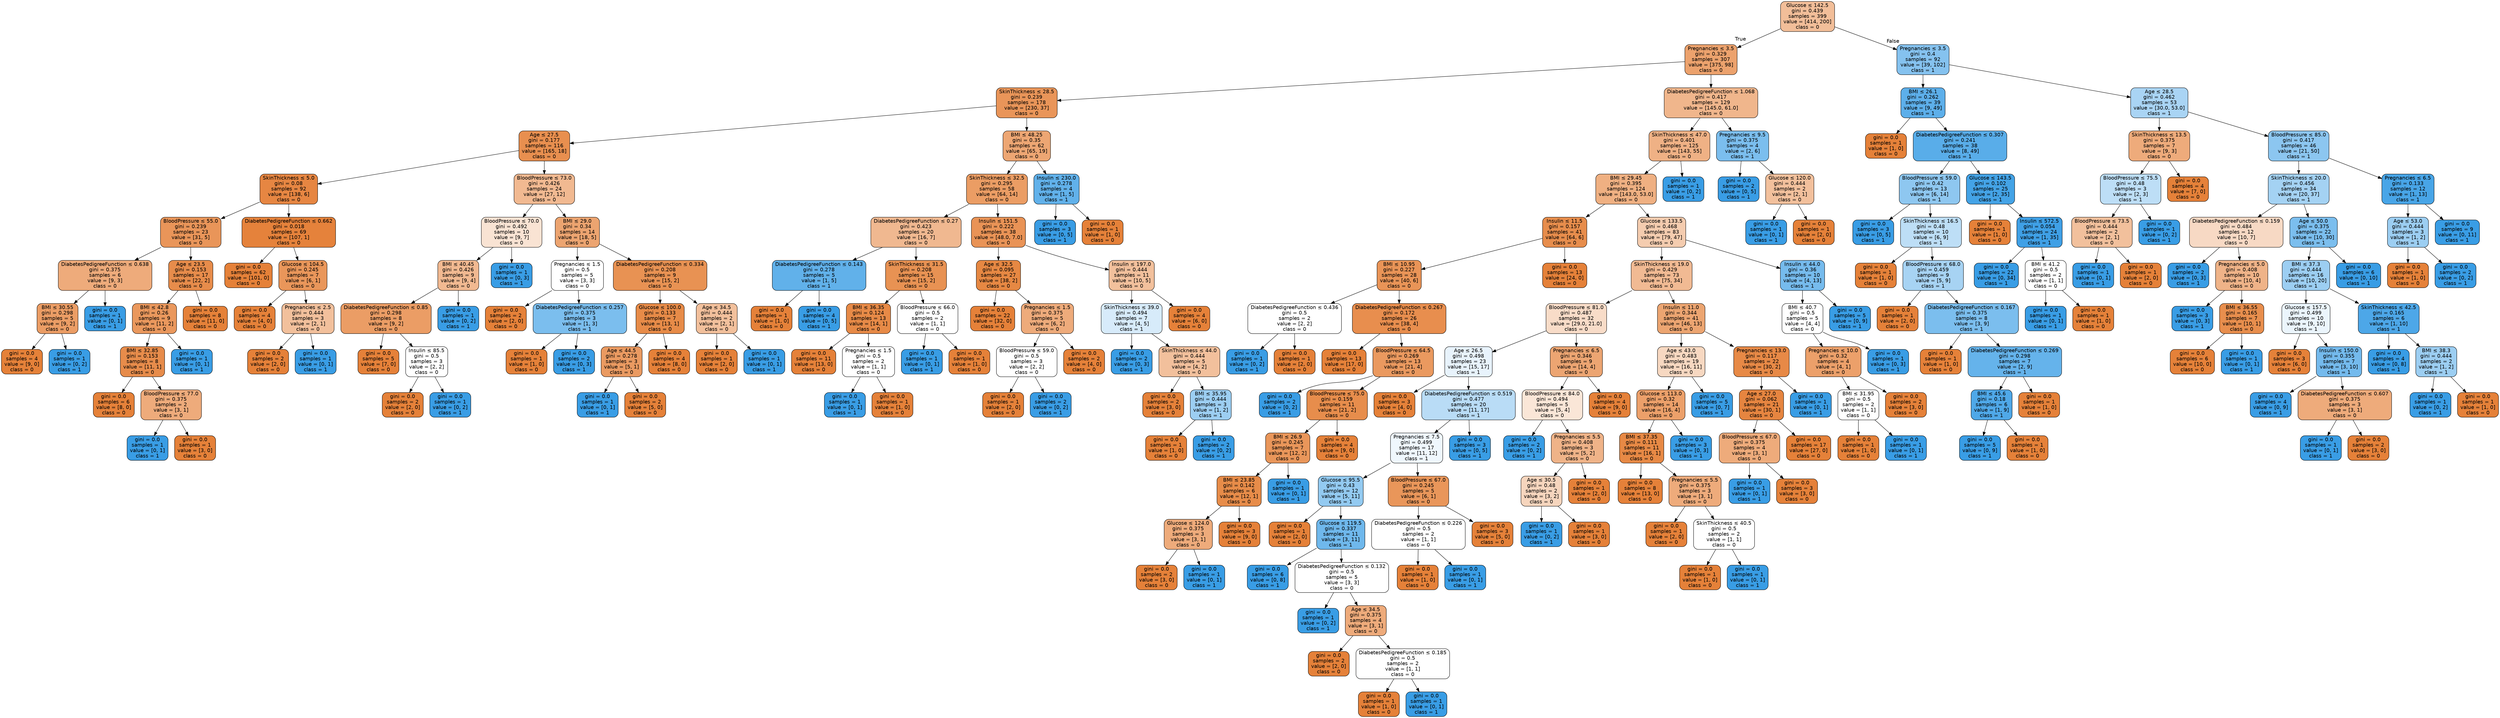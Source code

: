 digraph Tree {
node [shape=box, style="filled, rounded", color="black", fontname="helvetica"] ;
edge [fontname="helvetica"] ;
0 [label=<Glucose &le; 142.5<br/>gini = 0.439<br/>samples = 399<br/>value = [414, 200]<br/>class = 0>, fillcolor="#f2be99"] ;
1 [label=<Pregnancies &le; 3.5<br/>gini = 0.329<br/>samples = 307<br/>value = [375, 98]<br/>class = 0>, fillcolor="#eca26d"] ;
0 -> 1 [labeldistance=2.5, labelangle=45, headlabel="True"] ;
2 [label=<SkinThickness &le; 28.5<br/>gini = 0.239<br/>samples = 178<br/>value = [230, 37]<br/>class = 0>, fillcolor="#e99559"] ;
1 -> 2 ;
3 [label=<Age &le; 27.5<br/>gini = 0.177<br/>samples = 116<br/>value = [165, 18]<br/>class = 0>, fillcolor="#e88f4f"] ;
2 -> 3 ;
4 [label=<SkinThickness &le; 5.0<br/>gini = 0.08<br/>samples = 92<br/>value = [138, 6]<br/>class = 0>, fillcolor="#e68642"] ;
3 -> 4 ;
5 [label=<BloodPressure &le; 55.0<br/>gini = 0.239<br/>samples = 23<br/>value = [31, 5]<br/>class = 0>, fillcolor="#e99559"] ;
4 -> 5 ;
6 [label=<DiabetesPedigreeFunction &le; 0.638<br/>gini = 0.375<br/>samples = 6<br/>value = [9, 3]<br/>class = 0>, fillcolor="#eeab7b"] ;
5 -> 6 ;
7 [label=<BMI &le; 30.55<br/>gini = 0.298<br/>samples = 5<br/>value = [9, 2]<br/>class = 0>, fillcolor="#eb9d65"] ;
6 -> 7 ;
8 [label=<gini = 0.0<br/>samples = 4<br/>value = [9, 0]<br/>class = 0>, fillcolor="#e58139"] ;
7 -> 8 ;
9 [label=<gini = 0.0<br/>samples = 1<br/>value = [0, 2]<br/>class = 1>, fillcolor="#399de5"] ;
7 -> 9 ;
10 [label=<gini = 0.0<br/>samples = 1<br/>value = [0, 1]<br/>class = 1>, fillcolor="#399de5"] ;
6 -> 10 ;
11 [label=<Age &le; 23.5<br/>gini = 0.153<br/>samples = 17<br/>value = [22, 2]<br/>class = 0>, fillcolor="#e78c4b"] ;
5 -> 11 ;
12 [label=<BMI &le; 42.8<br/>gini = 0.26<br/>samples = 9<br/>value = [11, 2]<br/>class = 0>, fillcolor="#ea985d"] ;
11 -> 12 ;
13 [label=<BMI &le; 32.85<br/>gini = 0.153<br/>samples = 8<br/>value = [11, 1]<br/>class = 0>, fillcolor="#e78c4b"] ;
12 -> 13 ;
14 [label=<gini = 0.0<br/>samples = 6<br/>value = [8, 0]<br/>class = 0>, fillcolor="#e58139"] ;
13 -> 14 ;
15 [label=<BloodPressure &le; 77.0<br/>gini = 0.375<br/>samples = 2<br/>value = [3, 1]<br/>class = 0>, fillcolor="#eeab7b"] ;
13 -> 15 ;
16 [label=<gini = 0.0<br/>samples = 1<br/>value = [0, 1]<br/>class = 1>, fillcolor="#399de5"] ;
15 -> 16 ;
17 [label=<gini = 0.0<br/>samples = 1<br/>value = [3, 0]<br/>class = 0>, fillcolor="#e58139"] ;
15 -> 17 ;
18 [label=<gini = 0.0<br/>samples = 1<br/>value = [0, 1]<br/>class = 1>, fillcolor="#399de5"] ;
12 -> 18 ;
19 [label=<gini = 0.0<br/>samples = 8<br/>value = [11, 0]<br/>class = 0>, fillcolor="#e58139"] ;
11 -> 19 ;
20 [label=<DiabetesPedigreeFunction &le; 0.662<br/>gini = 0.018<br/>samples = 69<br/>value = [107, 1]<br/>class = 0>, fillcolor="#e5823b"] ;
4 -> 20 ;
21 [label=<gini = 0.0<br/>samples = 62<br/>value = [101, 0]<br/>class = 0>, fillcolor="#e58139"] ;
20 -> 21 ;
22 [label=<Glucose &le; 104.5<br/>gini = 0.245<br/>samples = 7<br/>value = [6, 1]<br/>class = 0>, fillcolor="#e9965a"] ;
20 -> 22 ;
23 [label=<gini = 0.0<br/>samples = 4<br/>value = [4, 0]<br/>class = 0>, fillcolor="#e58139"] ;
22 -> 23 ;
24 [label=<Pregnancies &le; 2.5<br/>gini = 0.444<br/>samples = 3<br/>value = [2, 1]<br/>class = 0>, fillcolor="#f2c09c"] ;
22 -> 24 ;
25 [label=<gini = 0.0<br/>samples = 2<br/>value = [2, 0]<br/>class = 0>, fillcolor="#e58139"] ;
24 -> 25 ;
26 [label=<gini = 0.0<br/>samples = 1<br/>value = [0, 1]<br/>class = 1>, fillcolor="#399de5"] ;
24 -> 26 ;
27 [label=<BloodPressure &le; 73.0<br/>gini = 0.426<br/>samples = 24<br/>value = [27, 12]<br/>class = 0>, fillcolor="#f1b991"] ;
3 -> 27 ;
28 [label=<BloodPressure &le; 70.0<br/>gini = 0.492<br/>samples = 10<br/>value = [9, 7]<br/>class = 0>, fillcolor="#f9e3d3"] ;
27 -> 28 ;
29 [label=<BMI &le; 40.45<br/>gini = 0.426<br/>samples = 9<br/>value = [9, 4]<br/>class = 0>, fillcolor="#f1b991"] ;
28 -> 29 ;
30 [label=<DiabetesPedigreeFunction &le; 0.85<br/>gini = 0.298<br/>samples = 8<br/>value = [9, 2]<br/>class = 0>, fillcolor="#eb9d65"] ;
29 -> 30 ;
31 [label=<gini = 0.0<br/>samples = 5<br/>value = [7, 0]<br/>class = 0>, fillcolor="#e58139"] ;
30 -> 31 ;
32 [label=<Insulin &le; 85.5<br/>gini = 0.5<br/>samples = 3<br/>value = [2, 2]<br/>class = 0>, fillcolor="#ffffff"] ;
30 -> 32 ;
33 [label=<gini = 0.0<br/>samples = 2<br/>value = [2, 0]<br/>class = 0>, fillcolor="#e58139"] ;
32 -> 33 ;
34 [label=<gini = 0.0<br/>samples = 1<br/>value = [0, 2]<br/>class = 1>, fillcolor="#399de5"] ;
32 -> 34 ;
35 [label=<gini = 0.0<br/>samples = 1<br/>value = [0, 2]<br/>class = 1>, fillcolor="#399de5"] ;
29 -> 35 ;
36 [label=<gini = 0.0<br/>samples = 1<br/>value = [0, 3]<br/>class = 1>, fillcolor="#399de5"] ;
28 -> 36 ;
37 [label=<BMI &le; 29.0<br/>gini = 0.34<br/>samples = 14<br/>value = [18, 5]<br/>class = 0>, fillcolor="#eca470"] ;
27 -> 37 ;
38 [label=<Pregnancies &le; 1.5<br/>gini = 0.5<br/>samples = 5<br/>value = [3, 3]<br/>class = 0>, fillcolor="#ffffff"] ;
37 -> 38 ;
39 [label=<gini = 0.0<br/>samples = 2<br/>value = [2, 0]<br/>class = 0>, fillcolor="#e58139"] ;
38 -> 39 ;
40 [label=<DiabetesPedigreeFunction &le; 0.257<br/>gini = 0.375<br/>samples = 3<br/>value = [1, 3]<br/>class = 1>, fillcolor="#7bbeee"] ;
38 -> 40 ;
41 [label=<gini = 0.0<br/>samples = 1<br/>value = [1, 0]<br/>class = 0>, fillcolor="#e58139"] ;
40 -> 41 ;
42 [label=<gini = 0.0<br/>samples = 2<br/>value = [0, 3]<br/>class = 1>, fillcolor="#399de5"] ;
40 -> 42 ;
43 [label=<DiabetesPedigreeFunction &le; 0.334<br/>gini = 0.208<br/>samples = 9<br/>value = [15, 2]<br/>class = 0>, fillcolor="#e89253"] ;
37 -> 43 ;
44 [label=<Glucose &le; 100.0<br/>gini = 0.133<br/>samples = 7<br/>value = [13, 1]<br/>class = 0>, fillcolor="#e78b48"] ;
43 -> 44 ;
45 [label=<Age &le; 44.5<br/>gini = 0.278<br/>samples = 3<br/>value = [5, 1]<br/>class = 0>, fillcolor="#ea9a61"] ;
44 -> 45 ;
46 [label=<gini = 0.0<br/>samples = 1<br/>value = [0, 1]<br/>class = 1>, fillcolor="#399de5"] ;
45 -> 46 ;
47 [label=<gini = 0.0<br/>samples = 2<br/>value = [5, 0]<br/>class = 0>, fillcolor="#e58139"] ;
45 -> 47 ;
48 [label=<gini = 0.0<br/>samples = 4<br/>value = [8, 0]<br/>class = 0>, fillcolor="#e58139"] ;
44 -> 48 ;
49 [label=<Age &le; 34.5<br/>gini = 0.444<br/>samples = 2<br/>value = [2, 1]<br/>class = 0>, fillcolor="#f2c09c"] ;
43 -> 49 ;
50 [label=<gini = 0.0<br/>samples = 1<br/>value = [2, 0]<br/>class = 0>, fillcolor="#e58139"] ;
49 -> 50 ;
51 [label=<gini = 0.0<br/>samples = 1<br/>value = [0, 1]<br/>class = 1>, fillcolor="#399de5"] ;
49 -> 51 ;
52 [label=<BMI &le; 48.25<br/>gini = 0.35<br/>samples = 62<br/>value = [65, 19]<br/>class = 0>, fillcolor="#eda673"] ;
2 -> 52 ;
53 [label=<SkinThickness &le; 32.5<br/>gini = 0.295<br/>samples = 58<br/>value = [64, 14]<br/>class = 0>, fillcolor="#eb9d64"] ;
52 -> 53 ;
54 [label=<DiabetesPedigreeFunction &le; 0.27<br/>gini = 0.423<br/>samples = 20<br/>value = [16, 7]<br/>class = 0>, fillcolor="#f0b890"] ;
53 -> 54 ;
55 [label=<DiabetesPedigreeFunction &le; 0.143<br/>gini = 0.278<br/>samples = 5<br/>value = [1, 5]<br/>class = 1>, fillcolor="#61b1ea"] ;
54 -> 55 ;
56 [label=<gini = 0.0<br/>samples = 1<br/>value = [1, 0]<br/>class = 0>, fillcolor="#e58139"] ;
55 -> 56 ;
57 [label=<gini = 0.0<br/>samples = 4<br/>value = [0, 5]<br/>class = 1>, fillcolor="#399de5"] ;
55 -> 57 ;
58 [label=<SkinThickness &le; 31.5<br/>gini = 0.208<br/>samples = 15<br/>value = [15, 2]<br/>class = 0>, fillcolor="#e89253"] ;
54 -> 58 ;
59 [label=<BMI &le; 36.35<br/>gini = 0.124<br/>samples = 13<br/>value = [14, 1]<br/>class = 0>, fillcolor="#e78a47"] ;
58 -> 59 ;
60 [label=<gini = 0.0<br/>samples = 11<br/>value = [13, 0]<br/>class = 0>, fillcolor="#e58139"] ;
59 -> 60 ;
61 [label=<Pregnancies &le; 1.5<br/>gini = 0.5<br/>samples = 2<br/>value = [1, 1]<br/>class = 0>, fillcolor="#ffffff"] ;
59 -> 61 ;
62 [label=<gini = 0.0<br/>samples = 1<br/>value = [0, 1]<br/>class = 1>, fillcolor="#399de5"] ;
61 -> 62 ;
63 [label=<gini = 0.0<br/>samples = 1<br/>value = [1, 0]<br/>class = 0>, fillcolor="#e58139"] ;
61 -> 63 ;
64 [label=<BloodPressure &le; 66.0<br/>gini = 0.5<br/>samples = 2<br/>value = [1, 1]<br/>class = 0>, fillcolor="#ffffff"] ;
58 -> 64 ;
65 [label=<gini = 0.0<br/>samples = 1<br/>value = [0, 1]<br/>class = 1>, fillcolor="#399de5"] ;
64 -> 65 ;
66 [label=<gini = 0.0<br/>samples = 1<br/>value = [1, 0]<br/>class = 0>, fillcolor="#e58139"] ;
64 -> 66 ;
67 [label=<Insulin &le; 151.5<br/>gini = 0.222<br/>samples = 38<br/>value = [48.0, 7.0]<br/>class = 0>, fillcolor="#e99356"] ;
53 -> 67 ;
68 [label=<Age &le; 32.5<br/>gini = 0.095<br/>samples = 27<br/>value = [38, 2]<br/>class = 0>, fillcolor="#e68843"] ;
67 -> 68 ;
69 [label=<gini = 0.0<br/>samples = 22<br/>value = [32, 0]<br/>class = 0>, fillcolor="#e58139"] ;
68 -> 69 ;
70 [label=<Pregnancies &le; 1.5<br/>gini = 0.375<br/>samples = 5<br/>value = [6, 2]<br/>class = 0>, fillcolor="#eeab7b"] ;
68 -> 70 ;
71 [label=<BloodPressure &le; 59.0<br/>gini = 0.5<br/>samples = 3<br/>value = [2, 2]<br/>class = 0>, fillcolor="#ffffff"] ;
70 -> 71 ;
72 [label=<gini = 0.0<br/>samples = 1<br/>value = [2, 0]<br/>class = 0>, fillcolor="#e58139"] ;
71 -> 72 ;
73 [label=<gini = 0.0<br/>samples = 2<br/>value = [0, 2]<br/>class = 1>, fillcolor="#399de5"] ;
71 -> 73 ;
74 [label=<gini = 0.0<br/>samples = 2<br/>value = [4, 0]<br/>class = 0>, fillcolor="#e58139"] ;
70 -> 74 ;
75 [label=<Insulin &le; 197.0<br/>gini = 0.444<br/>samples = 11<br/>value = [10, 5]<br/>class = 0>, fillcolor="#f2c09c"] ;
67 -> 75 ;
76 [label=<SkinThickness &le; 39.0<br/>gini = 0.494<br/>samples = 7<br/>value = [4, 5]<br/>class = 1>, fillcolor="#d7ebfa"] ;
75 -> 76 ;
77 [label=<gini = 0.0<br/>samples = 2<br/>value = [0, 3]<br/>class = 1>, fillcolor="#399de5"] ;
76 -> 77 ;
78 [label=<SkinThickness &le; 44.0<br/>gini = 0.444<br/>samples = 5<br/>value = [4, 2]<br/>class = 0>, fillcolor="#f2c09c"] ;
76 -> 78 ;
79 [label=<gini = 0.0<br/>samples = 2<br/>value = [3, 0]<br/>class = 0>, fillcolor="#e58139"] ;
78 -> 79 ;
80 [label=<BMI &le; 35.95<br/>gini = 0.444<br/>samples = 3<br/>value = [1, 2]<br/>class = 1>, fillcolor="#9ccef2"] ;
78 -> 80 ;
81 [label=<gini = 0.0<br/>samples = 1<br/>value = [1, 0]<br/>class = 0>, fillcolor="#e58139"] ;
80 -> 81 ;
82 [label=<gini = 0.0<br/>samples = 2<br/>value = [0, 2]<br/>class = 1>, fillcolor="#399de5"] ;
80 -> 82 ;
83 [label=<gini = 0.0<br/>samples = 4<br/>value = [6, 0]<br/>class = 0>, fillcolor="#e58139"] ;
75 -> 83 ;
84 [label=<Insulin &le; 230.0<br/>gini = 0.278<br/>samples = 4<br/>value = [1, 5]<br/>class = 1>, fillcolor="#61b1ea"] ;
52 -> 84 ;
85 [label=<gini = 0.0<br/>samples = 3<br/>value = [0, 5]<br/>class = 1>, fillcolor="#399de5"] ;
84 -> 85 ;
86 [label=<gini = 0.0<br/>samples = 1<br/>value = [1, 0]<br/>class = 0>, fillcolor="#e58139"] ;
84 -> 86 ;
87 [label=<DiabetesPedigreeFunction &le; 1.068<br/>gini = 0.417<br/>samples = 129<br/>value = [145.0, 61.0]<br/>class = 0>, fillcolor="#f0b68c"] ;
1 -> 87 ;
88 [label=<SkinThickness &le; 47.0<br/>gini = 0.401<br/>samples = 125<br/>value = [143, 55]<br/>class = 0>, fillcolor="#efb185"] ;
87 -> 88 ;
89 [label=<BMI &le; 29.45<br/>gini = 0.395<br/>samples = 124<br/>value = [143.0, 53.0]<br/>class = 0>, fillcolor="#efb082"] ;
88 -> 89 ;
90 [label=<Insulin &le; 11.5<br/>gini = 0.157<br/>samples = 41<br/>value = [64, 6]<br/>class = 0>, fillcolor="#e78d4c"] ;
89 -> 90 ;
91 [label=<BMI &le; 10.95<br/>gini = 0.227<br/>samples = 28<br/>value = [40, 6]<br/>class = 0>, fillcolor="#e99457"] ;
90 -> 91 ;
92 [label=<DiabetesPedigreeFunction &le; 0.436<br/>gini = 0.5<br/>samples = 2<br/>value = [2, 2]<br/>class = 0>, fillcolor="#ffffff"] ;
91 -> 92 ;
93 [label=<gini = 0.0<br/>samples = 1<br/>value = [0, 2]<br/>class = 1>, fillcolor="#399de5"] ;
92 -> 93 ;
94 [label=<gini = 0.0<br/>samples = 1<br/>value = [2, 0]<br/>class = 0>, fillcolor="#e58139"] ;
92 -> 94 ;
95 [label=<DiabetesPedigreeFunction &le; 0.267<br/>gini = 0.172<br/>samples = 26<br/>value = [38, 4]<br/>class = 0>, fillcolor="#e88e4e"] ;
91 -> 95 ;
96 [label=<gini = 0.0<br/>samples = 13<br/>value = [17, 0]<br/>class = 0>, fillcolor="#e58139"] ;
95 -> 96 ;
97 [label=<BloodPressure &le; 64.5<br/>gini = 0.269<br/>samples = 13<br/>value = [21, 4]<br/>class = 0>, fillcolor="#ea995f"] ;
95 -> 97 ;
98 [label=<gini = 0.0<br/>samples = 2<br/>value = [0, 2]<br/>class = 1>, fillcolor="#399de5"] ;
97 -> 98 ;
99 [label=<BloodPressure &le; 75.0<br/>gini = 0.159<br/>samples = 11<br/>value = [21, 2]<br/>class = 0>, fillcolor="#e78d4c"] ;
97 -> 99 ;
100 [label=<BMI &le; 26.9<br/>gini = 0.245<br/>samples = 7<br/>value = [12, 2]<br/>class = 0>, fillcolor="#e9965a"] ;
99 -> 100 ;
101 [label=<BMI &le; 23.85<br/>gini = 0.142<br/>samples = 6<br/>value = [12, 1]<br/>class = 0>, fillcolor="#e78c49"] ;
100 -> 101 ;
102 [label=<Glucose &le; 124.0<br/>gini = 0.375<br/>samples = 3<br/>value = [3, 1]<br/>class = 0>, fillcolor="#eeab7b"] ;
101 -> 102 ;
103 [label=<gini = 0.0<br/>samples = 2<br/>value = [3, 0]<br/>class = 0>, fillcolor="#e58139"] ;
102 -> 103 ;
104 [label=<gini = 0.0<br/>samples = 1<br/>value = [0, 1]<br/>class = 1>, fillcolor="#399de5"] ;
102 -> 104 ;
105 [label=<gini = 0.0<br/>samples = 3<br/>value = [9, 0]<br/>class = 0>, fillcolor="#e58139"] ;
101 -> 105 ;
106 [label=<gini = 0.0<br/>samples = 1<br/>value = [0, 1]<br/>class = 1>, fillcolor="#399de5"] ;
100 -> 106 ;
107 [label=<gini = 0.0<br/>samples = 4<br/>value = [9, 0]<br/>class = 0>, fillcolor="#e58139"] ;
99 -> 107 ;
108 [label=<gini = 0.0<br/>samples = 13<br/>value = [24, 0]<br/>class = 0>, fillcolor="#e58139"] ;
90 -> 108 ;
109 [label=<Glucose &le; 133.5<br/>gini = 0.468<br/>samples = 83<br/>value = [79, 47]<br/>class = 0>, fillcolor="#f4ccaf"] ;
89 -> 109 ;
110 [label=<SkinThickness &le; 19.0<br/>gini = 0.429<br/>samples = 73<br/>value = [75, 34]<br/>class = 0>, fillcolor="#f1ba93"] ;
109 -> 110 ;
111 [label=<BloodPressure &le; 81.0<br/>gini = 0.487<br/>samples = 32<br/>value = [29.0, 21.0]<br/>class = 0>, fillcolor="#f8dcc8"] ;
110 -> 111 ;
112 [label=<Age &le; 26.5<br/>gini = 0.498<br/>samples = 23<br/>value = [15, 17]<br/>class = 1>, fillcolor="#e8f3fc"] ;
111 -> 112 ;
113 [label=<gini = 0.0<br/>samples = 3<br/>value = [4, 0]<br/>class = 0>, fillcolor="#e58139"] ;
112 -> 113 ;
114 [label=<DiabetesPedigreeFunction &le; 0.519<br/>gini = 0.477<br/>samples = 20<br/>value = [11, 17]<br/>class = 1>, fillcolor="#b9dcf6"] ;
112 -> 114 ;
115 [label=<Pregnancies &le; 7.5<br/>gini = 0.499<br/>samples = 17<br/>value = [11, 12]<br/>class = 1>, fillcolor="#eff7fd"] ;
114 -> 115 ;
116 [label=<Glucose &le; 95.5<br/>gini = 0.43<br/>samples = 12<br/>value = [5, 11]<br/>class = 1>, fillcolor="#93caf1"] ;
115 -> 116 ;
117 [label=<gini = 0.0<br/>samples = 1<br/>value = [2, 0]<br/>class = 0>, fillcolor="#e58139"] ;
116 -> 117 ;
118 [label=<Glucose &le; 119.5<br/>gini = 0.337<br/>samples = 11<br/>value = [3, 11]<br/>class = 1>, fillcolor="#6fb8ec"] ;
116 -> 118 ;
119 [label=<gini = 0.0<br/>samples = 6<br/>value = [0, 8]<br/>class = 1>, fillcolor="#399de5"] ;
118 -> 119 ;
120 [label=<DiabetesPedigreeFunction &le; 0.132<br/>gini = 0.5<br/>samples = 5<br/>value = [3, 3]<br/>class = 0>, fillcolor="#ffffff"] ;
118 -> 120 ;
121 [label=<gini = 0.0<br/>samples = 1<br/>value = [0, 2]<br/>class = 1>, fillcolor="#399de5"] ;
120 -> 121 ;
122 [label=<Age &le; 34.5<br/>gini = 0.375<br/>samples = 4<br/>value = [3, 1]<br/>class = 0>, fillcolor="#eeab7b"] ;
120 -> 122 ;
123 [label=<gini = 0.0<br/>samples = 2<br/>value = [2, 0]<br/>class = 0>, fillcolor="#e58139"] ;
122 -> 123 ;
124 [label=<DiabetesPedigreeFunction &le; 0.185<br/>gini = 0.5<br/>samples = 2<br/>value = [1, 1]<br/>class = 0>, fillcolor="#ffffff"] ;
122 -> 124 ;
125 [label=<gini = 0.0<br/>samples = 1<br/>value = [1, 0]<br/>class = 0>, fillcolor="#e58139"] ;
124 -> 125 ;
126 [label=<gini = 0.0<br/>samples = 1<br/>value = [0, 1]<br/>class = 1>, fillcolor="#399de5"] ;
124 -> 126 ;
127 [label=<BloodPressure &le; 67.0<br/>gini = 0.245<br/>samples = 5<br/>value = [6, 1]<br/>class = 0>, fillcolor="#e9965a"] ;
115 -> 127 ;
128 [label=<DiabetesPedigreeFunction &le; 0.226<br/>gini = 0.5<br/>samples = 2<br/>value = [1, 1]<br/>class = 0>, fillcolor="#ffffff"] ;
127 -> 128 ;
129 [label=<gini = 0.0<br/>samples = 1<br/>value = [1, 0]<br/>class = 0>, fillcolor="#e58139"] ;
128 -> 129 ;
130 [label=<gini = 0.0<br/>samples = 1<br/>value = [0, 1]<br/>class = 1>, fillcolor="#399de5"] ;
128 -> 130 ;
131 [label=<gini = 0.0<br/>samples = 3<br/>value = [5, 0]<br/>class = 0>, fillcolor="#e58139"] ;
127 -> 131 ;
132 [label=<gini = 0.0<br/>samples = 3<br/>value = [0, 5]<br/>class = 1>, fillcolor="#399de5"] ;
114 -> 132 ;
133 [label=<Pregnancies &le; 6.5<br/>gini = 0.346<br/>samples = 9<br/>value = [14, 4]<br/>class = 0>, fillcolor="#eca572"] ;
111 -> 133 ;
134 [label=<BloodPressure &le; 84.0<br/>gini = 0.494<br/>samples = 5<br/>value = [5, 4]<br/>class = 0>, fillcolor="#fae6d7"] ;
133 -> 134 ;
135 [label=<gini = 0.0<br/>samples = 2<br/>value = [0, 2]<br/>class = 1>, fillcolor="#399de5"] ;
134 -> 135 ;
136 [label=<Pregnancies &le; 5.5<br/>gini = 0.408<br/>samples = 3<br/>value = [5, 2]<br/>class = 0>, fillcolor="#efb388"] ;
134 -> 136 ;
137 [label=<Age &le; 30.5<br/>gini = 0.48<br/>samples = 2<br/>value = [3, 2]<br/>class = 0>, fillcolor="#f6d5bd"] ;
136 -> 137 ;
138 [label=<gini = 0.0<br/>samples = 1<br/>value = [0, 2]<br/>class = 1>, fillcolor="#399de5"] ;
137 -> 138 ;
139 [label=<gini = 0.0<br/>samples = 1<br/>value = [3, 0]<br/>class = 0>, fillcolor="#e58139"] ;
137 -> 139 ;
140 [label=<gini = 0.0<br/>samples = 1<br/>value = [2, 0]<br/>class = 0>, fillcolor="#e58139"] ;
136 -> 140 ;
141 [label=<gini = 0.0<br/>samples = 4<br/>value = [9, 0]<br/>class = 0>, fillcolor="#e58139"] ;
133 -> 141 ;
142 [label=<Insulin &le; 11.0<br/>gini = 0.344<br/>samples = 41<br/>value = [46, 13]<br/>class = 0>, fillcolor="#eca571"] ;
110 -> 142 ;
143 [label=<Age &le; 43.0<br/>gini = 0.483<br/>samples = 19<br/>value = [16, 11]<br/>class = 0>, fillcolor="#f7d8c1"] ;
142 -> 143 ;
144 [label=<Glucose &le; 113.0<br/>gini = 0.32<br/>samples = 14<br/>value = [16, 4]<br/>class = 0>, fillcolor="#eca06a"] ;
143 -> 144 ;
145 [label=<BMI &le; 37.35<br/>gini = 0.111<br/>samples = 11<br/>value = [16, 1]<br/>class = 0>, fillcolor="#e78945"] ;
144 -> 145 ;
146 [label=<gini = 0.0<br/>samples = 8<br/>value = [13, 0]<br/>class = 0>, fillcolor="#e58139"] ;
145 -> 146 ;
147 [label=<Pregnancies &le; 5.5<br/>gini = 0.375<br/>samples = 3<br/>value = [3, 1]<br/>class = 0>, fillcolor="#eeab7b"] ;
145 -> 147 ;
148 [label=<gini = 0.0<br/>samples = 1<br/>value = [2, 0]<br/>class = 0>, fillcolor="#e58139"] ;
147 -> 148 ;
149 [label=<SkinThickness &le; 40.5<br/>gini = 0.5<br/>samples = 2<br/>value = [1, 1]<br/>class = 0>, fillcolor="#ffffff"] ;
147 -> 149 ;
150 [label=<gini = 0.0<br/>samples = 1<br/>value = [1, 0]<br/>class = 0>, fillcolor="#e58139"] ;
149 -> 150 ;
151 [label=<gini = 0.0<br/>samples = 1<br/>value = [0, 1]<br/>class = 1>, fillcolor="#399de5"] ;
149 -> 151 ;
152 [label=<gini = 0.0<br/>samples = 3<br/>value = [0, 3]<br/>class = 1>, fillcolor="#399de5"] ;
144 -> 152 ;
153 [label=<gini = 0.0<br/>samples = 5<br/>value = [0, 7]<br/>class = 1>, fillcolor="#399de5"] ;
143 -> 153 ;
154 [label=<Pregnancies &le; 13.0<br/>gini = 0.117<br/>samples = 22<br/>value = [30, 2]<br/>class = 0>, fillcolor="#e78946"] ;
142 -> 154 ;
155 [label=<Age &le; 27.0<br/>gini = 0.062<br/>samples = 21<br/>value = [30, 1]<br/>class = 0>, fillcolor="#e68540"] ;
154 -> 155 ;
156 [label=<BloodPressure &le; 67.0<br/>gini = 0.375<br/>samples = 4<br/>value = [3, 1]<br/>class = 0>, fillcolor="#eeab7b"] ;
155 -> 156 ;
157 [label=<gini = 0.0<br/>samples = 1<br/>value = [0, 1]<br/>class = 1>, fillcolor="#399de5"] ;
156 -> 157 ;
158 [label=<gini = 0.0<br/>samples = 3<br/>value = [3, 0]<br/>class = 0>, fillcolor="#e58139"] ;
156 -> 158 ;
159 [label=<gini = 0.0<br/>samples = 17<br/>value = [27, 0]<br/>class = 0>, fillcolor="#e58139"] ;
155 -> 159 ;
160 [label=<gini = 0.0<br/>samples = 1<br/>value = [0, 1]<br/>class = 1>, fillcolor="#399de5"] ;
154 -> 160 ;
161 [label=<Insulin &le; 44.0<br/>gini = 0.36<br/>samples = 10<br/>value = [4, 13]<br/>class = 1>, fillcolor="#76bbed"] ;
109 -> 161 ;
162 [label=<BMI &le; 40.7<br/>gini = 0.5<br/>samples = 5<br/>value = [4, 4]<br/>class = 0>, fillcolor="#ffffff"] ;
161 -> 162 ;
163 [label=<Pregnancies &le; 10.0<br/>gini = 0.32<br/>samples = 4<br/>value = [4, 1]<br/>class = 0>, fillcolor="#eca06a"] ;
162 -> 163 ;
164 [label=<BMI &le; 31.95<br/>gini = 0.5<br/>samples = 2<br/>value = [1, 1]<br/>class = 0>, fillcolor="#ffffff"] ;
163 -> 164 ;
165 [label=<gini = 0.0<br/>samples = 1<br/>value = [1, 0]<br/>class = 0>, fillcolor="#e58139"] ;
164 -> 165 ;
166 [label=<gini = 0.0<br/>samples = 1<br/>value = [0, 1]<br/>class = 1>, fillcolor="#399de5"] ;
164 -> 166 ;
167 [label=<gini = 0.0<br/>samples = 2<br/>value = [3, 0]<br/>class = 0>, fillcolor="#e58139"] ;
163 -> 167 ;
168 [label=<gini = 0.0<br/>samples = 1<br/>value = [0, 3]<br/>class = 1>, fillcolor="#399de5"] ;
162 -> 168 ;
169 [label=<gini = 0.0<br/>samples = 5<br/>value = [0, 9]<br/>class = 1>, fillcolor="#399de5"] ;
161 -> 169 ;
170 [label=<gini = 0.0<br/>samples = 1<br/>value = [0, 2]<br/>class = 1>, fillcolor="#399de5"] ;
88 -> 170 ;
171 [label=<Pregnancies &le; 9.5<br/>gini = 0.375<br/>samples = 4<br/>value = [2, 6]<br/>class = 1>, fillcolor="#7bbeee"] ;
87 -> 171 ;
172 [label=<gini = 0.0<br/>samples = 2<br/>value = [0, 5]<br/>class = 1>, fillcolor="#399de5"] ;
171 -> 172 ;
173 [label=<Glucose &le; 120.0<br/>gini = 0.444<br/>samples = 2<br/>value = [2, 1]<br/>class = 0>, fillcolor="#f2c09c"] ;
171 -> 173 ;
174 [label=<gini = 0.0<br/>samples = 1<br/>value = [0, 1]<br/>class = 1>, fillcolor="#399de5"] ;
173 -> 174 ;
175 [label=<gini = 0.0<br/>samples = 1<br/>value = [2, 0]<br/>class = 0>, fillcolor="#e58139"] ;
173 -> 175 ;
176 [label=<Pregnancies &le; 3.5<br/>gini = 0.4<br/>samples = 92<br/>value = [39, 102]<br/>class = 1>, fillcolor="#85c2ef"] ;
0 -> 176 [labeldistance=2.5, labelangle=-45, headlabel="False"] ;
177 [label=<BMI &le; 26.1<br/>gini = 0.262<br/>samples = 39<br/>value = [9, 49]<br/>class = 1>, fillcolor="#5dafea"] ;
176 -> 177 ;
178 [label=<gini = 0.0<br/>samples = 1<br/>value = [1, 0]<br/>class = 0>, fillcolor="#e58139"] ;
177 -> 178 ;
179 [label=<DiabetesPedigreeFunction &le; 0.307<br/>gini = 0.241<br/>samples = 38<br/>value = [8, 49]<br/>class = 1>, fillcolor="#59ade9"] ;
177 -> 179 ;
180 [label=<BloodPressure &le; 59.0<br/>gini = 0.42<br/>samples = 13<br/>value = [6, 14]<br/>class = 1>, fillcolor="#8ec7f0"] ;
179 -> 180 ;
181 [label=<gini = 0.0<br/>samples = 3<br/>value = [0, 5]<br/>class = 1>, fillcolor="#399de5"] ;
180 -> 181 ;
182 [label=<SkinThickness &le; 16.5<br/>gini = 0.48<br/>samples = 10<br/>value = [6, 9]<br/>class = 1>, fillcolor="#bddef6"] ;
180 -> 182 ;
183 [label=<gini = 0.0<br/>samples = 1<br/>value = [1, 0]<br/>class = 0>, fillcolor="#e58139"] ;
182 -> 183 ;
184 [label=<BloodPressure &le; 68.0<br/>gini = 0.459<br/>samples = 9<br/>value = [5, 9]<br/>class = 1>, fillcolor="#a7d3f3"] ;
182 -> 184 ;
185 [label=<gini = 0.0<br/>samples = 1<br/>value = [2, 0]<br/>class = 0>, fillcolor="#e58139"] ;
184 -> 185 ;
186 [label=<DiabetesPedigreeFunction &le; 0.167<br/>gini = 0.375<br/>samples = 8<br/>value = [3, 9]<br/>class = 1>, fillcolor="#7bbeee"] ;
184 -> 186 ;
187 [label=<gini = 0.0<br/>samples = 1<br/>value = [1, 0]<br/>class = 0>, fillcolor="#e58139"] ;
186 -> 187 ;
188 [label=<DiabetesPedigreeFunction &le; 0.269<br/>gini = 0.298<br/>samples = 7<br/>value = [2, 9]<br/>class = 1>, fillcolor="#65b3eb"] ;
186 -> 188 ;
189 [label=<BMI &le; 45.6<br/>gini = 0.18<br/>samples = 6<br/>value = [1, 9]<br/>class = 1>, fillcolor="#4fa8e8"] ;
188 -> 189 ;
190 [label=<gini = 0.0<br/>samples = 5<br/>value = [0, 9]<br/>class = 1>, fillcolor="#399de5"] ;
189 -> 190 ;
191 [label=<gini = 0.0<br/>samples = 1<br/>value = [1, 0]<br/>class = 0>, fillcolor="#e58139"] ;
189 -> 191 ;
192 [label=<gini = 0.0<br/>samples = 1<br/>value = [1, 0]<br/>class = 0>, fillcolor="#e58139"] ;
188 -> 192 ;
193 [label=<Glucose &le; 143.5<br/>gini = 0.102<br/>samples = 25<br/>value = [2, 35]<br/>class = 1>, fillcolor="#44a3e6"] ;
179 -> 193 ;
194 [label=<gini = 0.0<br/>samples = 1<br/>value = [1, 0]<br/>class = 0>, fillcolor="#e58139"] ;
193 -> 194 ;
195 [label=<Insulin &le; 572.5<br/>gini = 0.054<br/>samples = 24<br/>value = [1, 35]<br/>class = 1>, fillcolor="#3fa0e6"] ;
193 -> 195 ;
196 [label=<gini = 0.0<br/>samples = 22<br/>value = [0, 34]<br/>class = 1>, fillcolor="#399de5"] ;
195 -> 196 ;
197 [label=<BMI &le; 41.2<br/>gini = 0.5<br/>samples = 2<br/>value = [1, 1]<br/>class = 0>, fillcolor="#ffffff"] ;
195 -> 197 ;
198 [label=<gini = 0.0<br/>samples = 1<br/>value = [0, 1]<br/>class = 1>, fillcolor="#399de5"] ;
197 -> 198 ;
199 [label=<gini = 0.0<br/>samples = 1<br/>value = [1, 0]<br/>class = 0>, fillcolor="#e58139"] ;
197 -> 199 ;
200 [label=<Age &le; 28.5<br/>gini = 0.462<br/>samples = 53<br/>value = [30.0, 53.0]<br/>class = 1>, fillcolor="#a9d4f4"] ;
176 -> 200 ;
201 [label=<SkinThickness &le; 13.5<br/>gini = 0.375<br/>samples = 7<br/>value = [9, 3]<br/>class = 0>, fillcolor="#eeab7b"] ;
200 -> 201 ;
202 [label=<BloodPressure &le; 75.5<br/>gini = 0.48<br/>samples = 3<br/>value = [2, 3]<br/>class = 1>, fillcolor="#bddef6"] ;
201 -> 202 ;
203 [label=<BloodPressure &le; 73.5<br/>gini = 0.444<br/>samples = 2<br/>value = [2, 1]<br/>class = 0>, fillcolor="#f2c09c"] ;
202 -> 203 ;
204 [label=<gini = 0.0<br/>samples = 1<br/>value = [0, 1]<br/>class = 1>, fillcolor="#399de5"] ;
203 -> 204 ;
205 [label=<gini = 0.0<br/>samples = 1<br/>value = [2, 0]<br/>class = 0>, fillcolor="#e58139"] ;
203 -> 205 ;
206 [label=<gini = 0.0<br/>samples = 1<br/>value = [0, 2]<br/>class = 1>, fillcolor="#399de5"] ;
202 -> 206 ;
207 [label=<gini = 0.0<br/>samples = 4<br/>value = [7, 0]<br/>class = 0>, fillcolor="#e58139"] ;
201 -> 207 ;
208 [label=<BloodPressure &le; 85.0<br/>gini = 0.417<br/>samples = 46<br/>value = [21, 50]<br/>class = 1>, fillcolor="#8cc6f0"] ;
200 -> 208 ;
209 [label=<SkinThickness &le; 20.0<br/>gini = 0.456<br/>samples = 34<br/>value = [20, 37]<br/>class = 1>, fillcolor="#a4d2f3"] ;
208 -> 209 ;
210 [label=<DiabetesPedigreeFunction &le; 0.159<br/>gini = 0.484<br/>samples = 12<br/>value = [10, 7]<br/>class = 0>, fillcolor="#f7d9c4"] ;
209 -> 210 ;
211 [label=<gini = 0.0<br/>samples = 2<br/>value = [0, 3]<br/>class = 1>, fillcolor="#399de5"] ;
210 -> 211 ;
212 [label=<Pregnancies &le; 5.0<br/>gini = 0.408<br/>samples = 10<br/>value = [10, 4]<br/>class = 0>, fillcolor="#efb388"] ;
210 -> 212 ;
213 [label=<gini = 0.0<br/>samples = 3<br/>value = [0, 3]<br/>class = 1>, fillcolor="#399de5"] ;
212 -> 213 ;
214 [label=<BMI &le; 36.55<br/>gini = 0.165<br/>samples = 7<br/>value = [10, 1]<br/>class = 0>, fillcolor="#e88e4d"] ;
212 -> 214 ;
215 [label=<gini = 0.0<br/>samples = 6<br/>value = [10, 0]<br/>class = 0>, fillcolor="#e58139"] ;
214 -> 215 ;
216 [label=<gini = 0.0<br/>samples = 1<br/>value = [0, 1]<br/>class = 1>, fillcolor="#399de5"] ;
214 -> 216 ;
217 [label=<Age &le; 50.0<br/>gini = 0.375<br/>samples = 22<br/>value = [10, 30]<br/>class = 1>, fillcolor="#7bbeee"] ;
209 -> 217 ;
218 [label=<BMI &le; 37.3<br/>gini = 0.444<br/>samples = 16<br/>value = [10, 20]<br/>class = 1>, fillcolor="#9ccef2"] ;
217 -> 218 ;
219 [label=<Glucose &le; 157.5<br/>gini = 0.499<br/>samples = 10<br/>value = [9, 10]<br/>class = 1>, fillcolor="#ebf5fc"] ;
218 -> 219 ;
220 [label=<gini = 0.0<br/>samples = 3<br/>value = [6, 0]<br/>class = 0>, fillcolor="#e58139"] ;
219 -> 220 ;
221 [label=<Insulin &le; 150.0<br/>gini = 0.355<br/>samples = 7<br/>value = [3, 10]<br/>class = 1>, fillcolor="#74baed"] ;
219 -> 221 ;
222 [label=<gini = 0.0<br/>samples = 4<br/>value = [0, 9]<br/>class = 1>, fillcolor="#399de5"] ;
221 -> 222 ;
223 [label=<DiabetesPedigreeFunction &le; 0.607<br/>gini = 0.375<br/>samples = 3<br/>value = [3, 1]<br/>class = 0>, fillcolor="#eeab7b"] ;
221 -> 223 ;
224 [label=<gini = 0.0<br/>samples = 1<br/>value = [0, 1]<br/>class = 1>, fillcolor="#399de5"] ;
223 -> 224 ;
225 [label=<gini = 0.0<br/>samples = 2<br/>value = [3, 0]<br/>class = 0>, fillcolor="#e58139"] ;
223 -> 225 ;
226 [label=<SkinThickness &le; 42.5<br/>gini = 0.165<br/>samples = 6<br/>value = [1, 10]<br/>class = 1>, fillcolor="#4da7e8"] ;
218 -> 226 ;
227 [label=<gini = 0.0<br/>samples = 4<br/>value = [0, 8]<br/>class = 1>, fillcolor="#399de5"] ;
226 -> 227 ;
228 [label=<BMI &le; 38.3<br/>gini = 0.444<br/>samples = 2<br/>value = [1, 2]<br/>class = 1>, fillcolor="#9ccef2"] ;
226 -> 228 ;
229 [label=<gini = 0.0<br/>samples = 1<br/>value = [0, 2]<br/>class = 1>, fillcolor="#399de5"] ;
228 -> 229 ;
230 [label=<gini = 0.0<br/>samples = 1<br/>value = [1, 0]<br/>class = 0>, fillcolor="#e58139"] ;
228 -> 230 ;
231 [label=<gini = 0.0<br/>samples = 6<br/>value = [0, 10]<br/>class = 1>, fillcolor="#399de5"] ;
217 -> 231 ;
232 [label=<Pregnancies &le; 6.5<br/>gini = 0.133<br/>samples = 12<br/>value = [1, 13]<br/>class = 1>, fillcolor="#48a5e7"] ;
208 -> 232 ;
233 [label=<Age &le; 53.0<br/>gini = 0.444<br/>samples = 3<br/>value = [1, 2]<br/>class = 1>, fillcolor="#9ccef2"] ;
232 -> 233 ;
234 [label=<gini = 0.0<br/>samples = 1<br/>value = [1, 0]<br/>class = 0>, fillcolor="#e58139"] ;
233 -> 234 ;
235 [label=<gini = 0.0<br/>samples = 2<br/>value = [0, 2]<br/>class = 1>, fillcolor="#399de5"] ;
233 -> 235 ;
236 [label=<gini = 0.0<br/>samples = 9<br/>value = [0, 11]<br/>class = 1>, fillcolor="#399de5"] ;
232 -> 236 ;
}